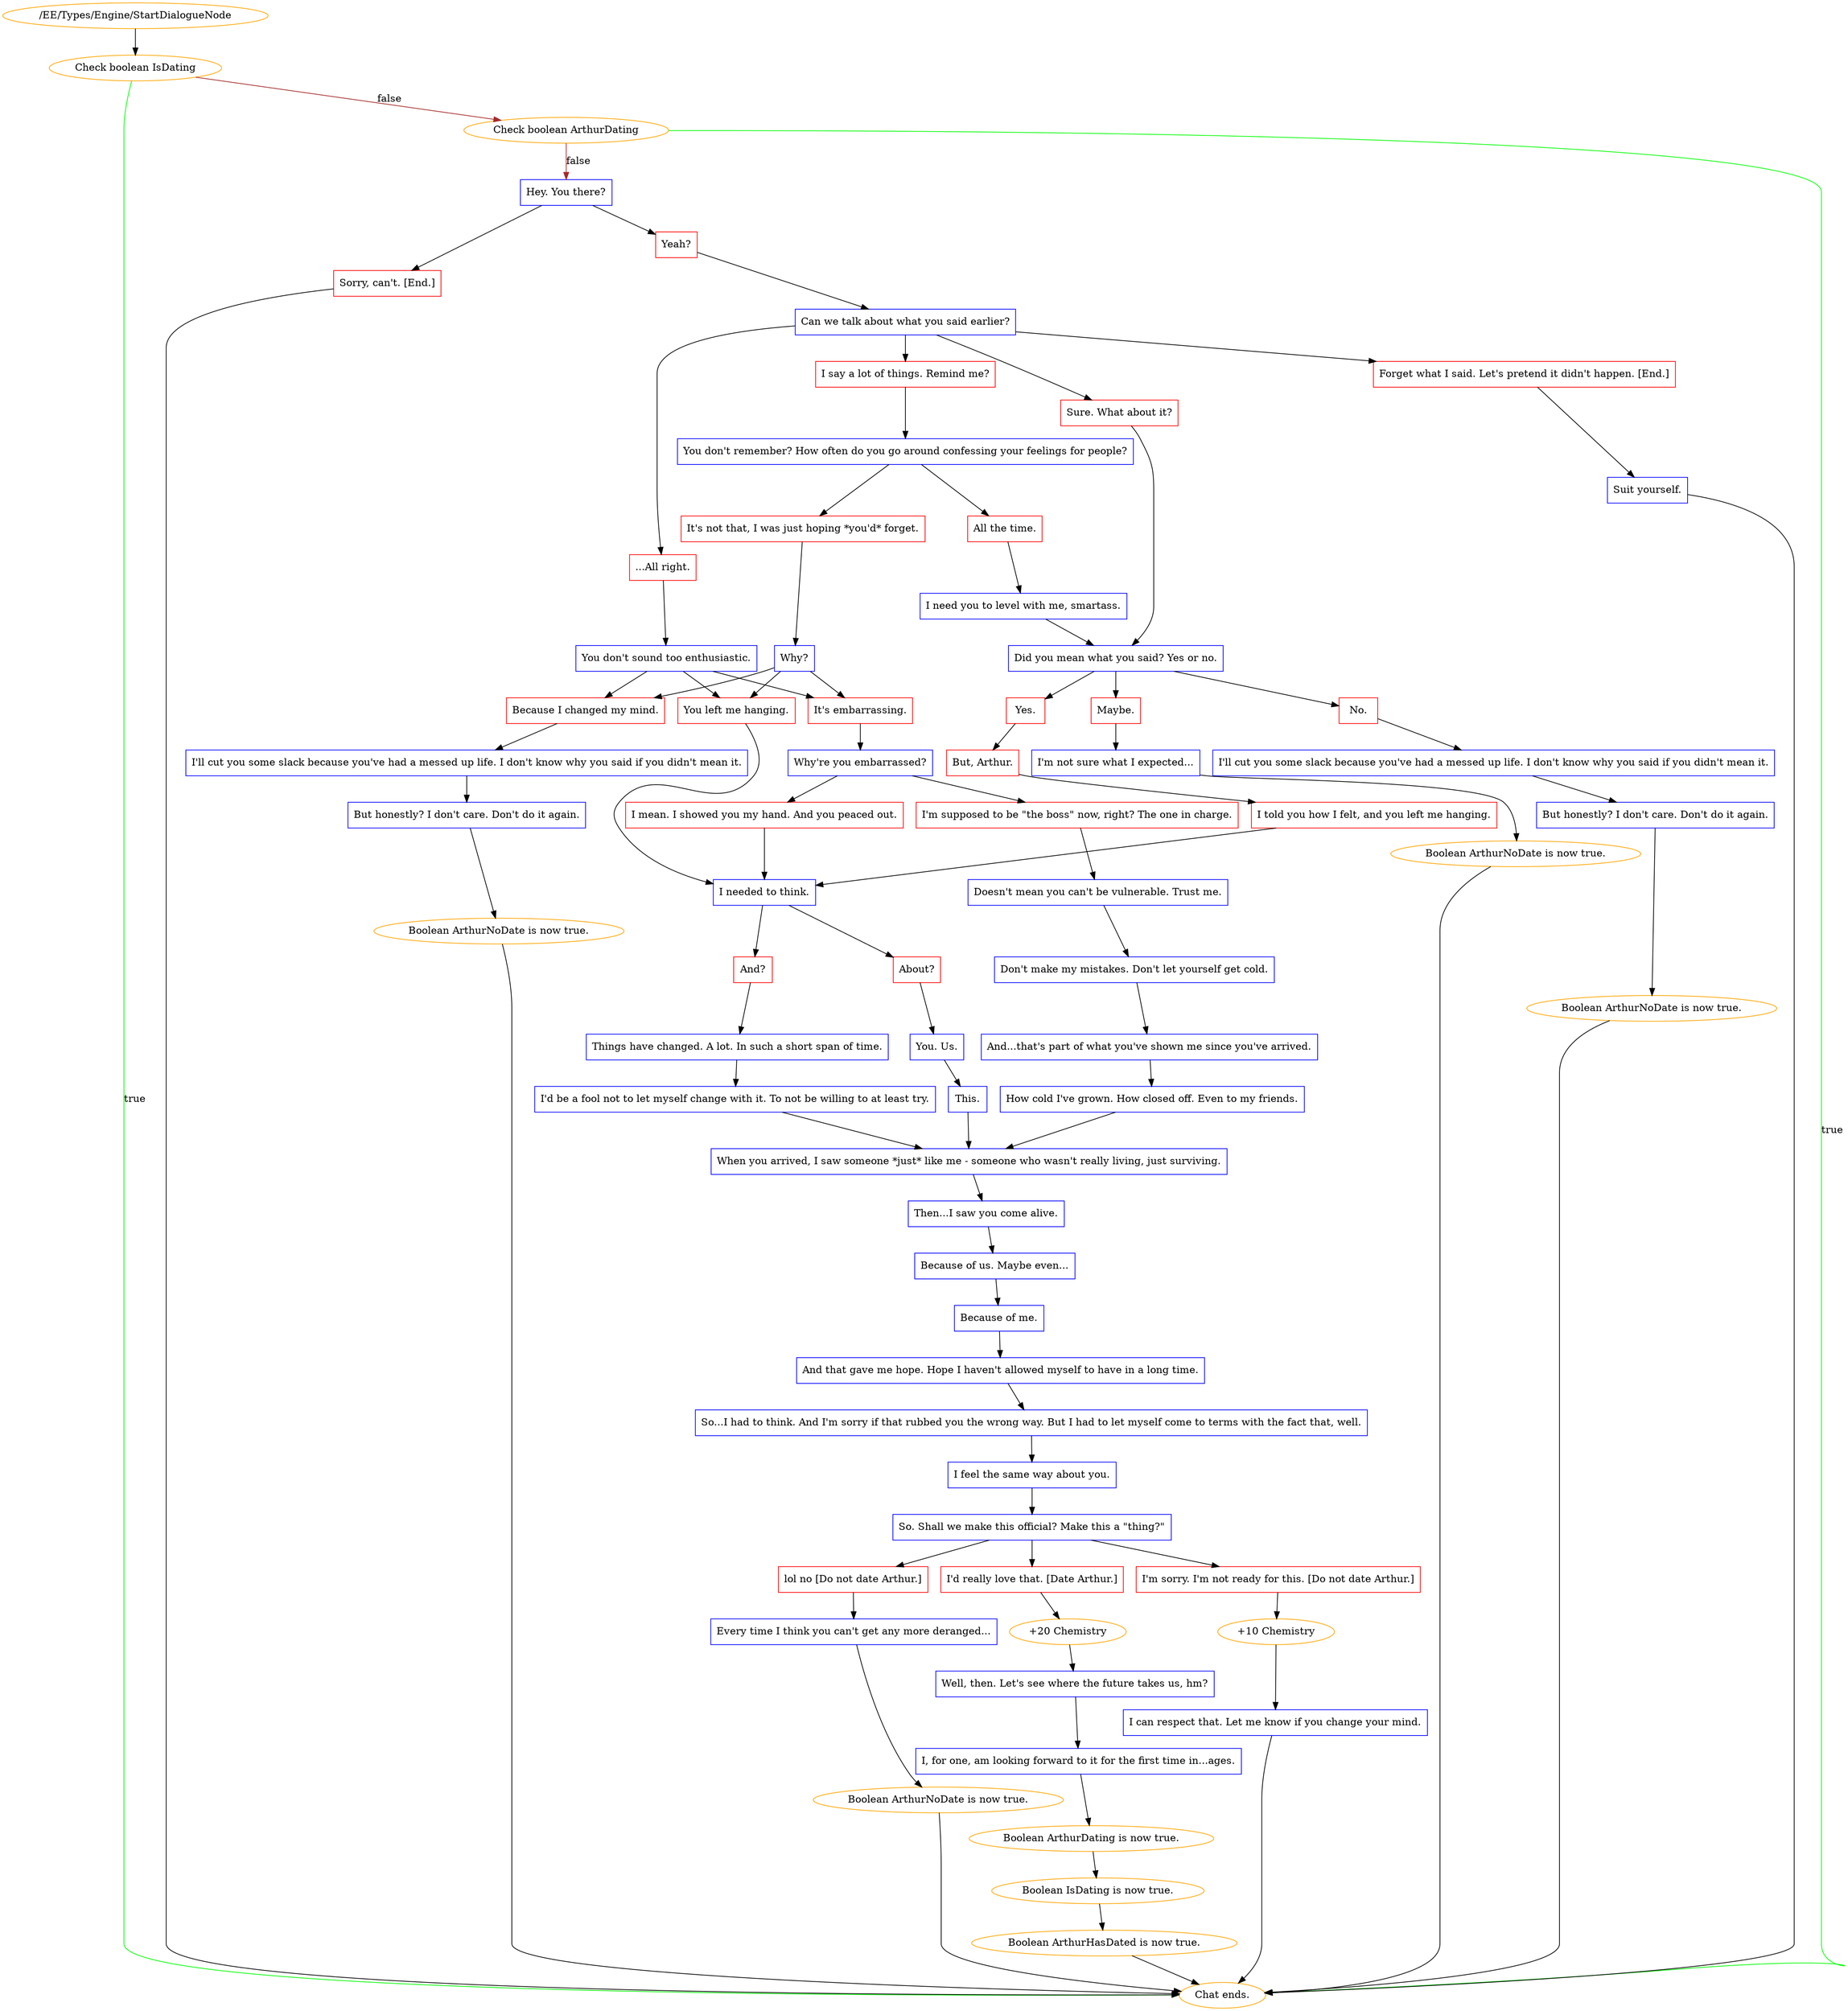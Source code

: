 digraph {
	2584 [label="/EE/Types/Engine/StartDialogueNode",color=orange];
		2584 -> 3218;
	3218 [label="Check boolean IsDating",color=orange];
		3218 -> "Chat ends." [label=true,color=green];
		3218 -> 2585 [label=false,color=brown];
	"Chat ends." [color=orange];
	2585 [label="Check boolean ArthurDating",color=orange];
		2585 -> "Chat ends." [label=true,color=green];
		2585 -> 2586 [label=false,color=brown];
	"Chat ends." [color=orange];
	2586 [label="Hey. You there?",shape=box,color=blue];
		2586 -> 2588;
		2586 -> 2589;
	2588 [label="Yeah?",shape=box,color=red];
		2588 -> 2591;
	2589 [label="Sorry, can't. [End.]",shape=box,color=red];
		2589 -> "Chat ends.";
	2591 [label="Can we talk about what you said earlier?",shape=box,color=blue];
		2591 -> 2593;
		2591 -> 2594;
		2591 -> 2595;
		2591 -> 2592;
	"Chat ends." [color=orange];
	2593 [label="...All right.",shape=box,color=red];
		2593 -> 2598;
	2594 [label="I say a lot of things. Remind me?",shape=box,color=red];
		2594 -> 2599;
	2595 [label="Sure. What about it?",shape=box,color=red];
		2595 -> 2604;
	2592 [label="Forget what I said. Let's pretend it didn't happen. [End.]",shape=box,color=red];
		2592 -> 2596;
	2598 [label="You don't sound too enthusiastic.",shape=box,color=blue];
		2598 -> 2618;
		2598 -> 2619;
		2598 -> 2620;
	2599 [label="You don't remember? How often do you go around confessing your feelings for people?",shape=box,color=blue];
		2599 -> 2600;
		2599 -> 2601;
	2604 [label="Did you mean what you said? Yes or no.",shape=box,color=blue];
		2604 -> 2605;
		2604 -> 2606;
		2604 -> 2607;
	2596 [label="Suit yourself.",shape=box,color=blue];
		2596 -> "Chat ends.";
	2618 [label="Because I changed my mind.",shape=box,color=red];
		2618 -> 2621;
	2619 [label="You left me hanging.",shape=box,color=red];
		2619 -> 2628;
	2620 [label="It's embarrassing.",shape=box,color=red];
		2620 -> 2617;
	2600 [label="It's not that, I was just hoping *you'd* forget.",shape=box,color=red];
		2600 -> 2602;
	2601 [label="All the time.",shape=box,color=red];
		2601 -> 2603;
	2605 [label="Yes.",shape=box,color=red];
		2605 -> 2610;
	2606 [label="No.",shape=box,color=red];
		2606 -> 2608;
	2607 [label="Maybe.",shape=box,color=red];
		2607 -> 2609;
	"Chat ends." [color=orange];
	2621 [label="I'll cut you some slack because you've had a messed up life. I don't know why you said if you didn't mean it.",shape=box,color=blue];
		2621 -> 2622;
	2628 [label="I needed to think.",shape=box,color=blue];
		2628 -> 2630;
		2628 -> 2631;
	2617 [label="Why're you embarrassed?",shape=box,color=blue];
		2617 -> 2625;
		2617 -> 2626;
	2602 [label="Why?",shape=box,color=blue];
		2602 -> 2618;
		2602 -> 2619;
		2602 -> 2620;
	2603 [label="I need you to level with me, smartass.",shape=box,color=blue];
		2603 -> 2604;
	2610 [label="But, Arthur.",shape=box,color=red];
		2610 -> 2611;
	2608 [label="I'll cut you some slack because you've had a messed up life. I don't know why you said if you didn't mean it.",shape=box,color=blue];
		2608 -> 2612;
	2609 [label="I'm not sure what I expected...",shape=box,color=blue];
		2609 -> 2613;
	2622 [label="But honestly? I don't care. Don't do it again.",shape=box,color=blue];
		2622 -> 2623;
	2630 [label="About?",shape=box,color=red];
		2630 -> 2634;
	2631 [label="And?",shape=box,color=red];
		2631 -> 2635;
	2625 [label="I'm supposed to be \"the boss\" now, right? The one in charge.",shape=box,color=red];
		2625 -> 2627;
	2626 [label="I mean. I showed you my hand. And you peaced out.",shape=box,color=red];
		2626 -> 2628;
	2611 [label="I told you how I felt, and you left me hanging.",shape=box,color=red];
		2611 -> 2628;
	2612 [label="But honestly? I don't care. Don't do it again.",shape=box,color=blue];
		2612 -> 2615;
	2613 [label="Boolean ArthurNoDate is now true.",color=orange];
		2613 -> "Chat ends.";
	2623 [label="Boolean ArthurNoDate is now true.",color=orange];
		2623 -> "Chat ends.";
	2634 [label="You. Us.",shape=box,color=blue];
		2634 -> 2636;
	2635 [label="Things have changed. A lot. In such a short span of time.",shape=box,color=blue];
		2635 -> 2637;
	2627 [label="Doesn't mean you can't be vulnerable. Trust me.",shape=box,color=blue];
		2627 -> 2629;
	2615 [label="Boolean ArthurNoDate is now true.",color=orange];
		2615 -> "Chat ends.";
	"Chat ends." [color=orange];
	"Chat ends." [color=orange];
	2636 [label="This.",shape=box,color=blue];
		2636 -> 2638;
	2637 [label="I'd be a fool not to let myself change with it. To not be willing to at least try.",shape=box,color=blue];
		2637 -> 2638;
	2629 [label="Don't make my mistakes. Don't let yourself get cold.",shape=box,color=blue];
		2629 -> 2632;
	"Chat ends." [color=orange];
	2638 [label="When you arrived, I saw someone *just* like me - someone who wasn't really living, just surviving.",shape=box,color=blue];
		2638 -> 2639;
	2632 [label="And...that's part of what you've shown me since you've arrived.",shape=box,color=blue];
		2632 -> 2633;
	2639 [label="Then...I saw you come alive.",shape=box,color=blue];
		2639 -> 2640;
	2633 [label="How cold I've grown. How closed off. Even to my friends.",shape=box,color=blue];
		2633 -> 2638;
	2640 [label="Because of us. Maybe even...",shape=box,color=blue];
		2640 -> 2641;
	2641 [label="Because of me.",shape=box,color=blue];
		2641 -> 2642;
	2642 [label="And that gave me hope. Hope I haven't allowed myself to have in a long time.",shape=box,color=blue];
		2642 -> 2643;
	2643 [label="So...I had to think. And I'm sorry if that rubbed you the wrong way. But I had to let myself come to terms with the fact that, well.",shape=box,color=blue];
		2643 -> 2645;
	2645 [label="I feel the same way about you.",shape=box,color=blue];
		2645 -> 2646;
	2646 [label="So. Shall we make this official? Make this a \"thing?\"",shape=box,color=blue];
		2646 -> 2644;
		2646 -> 2647;
		2646 -> 2648;
	2644 [label="I'd really love that. [Date Arthur.]",shape=box,color=red];
		2644 -> 2660;
	2647 [label="I'm sorry. I'm not ready for this. [Do not date Arthur.]",shape=box,color=red];
		2647 -> 2653;
	2648 [label="lol no [Do not date Arthur.]",shape=box,color=red];
		2648 -> 2651;
	2660 [label="+20 Chemistry",color=orange];
		2660 -> 2649;
	2653 [label="+10 Chemistry",color=orange];
		2653 -> 2650;
	2651 [label="Every time I think you can't get any more deranged...",shape=box,color=blue];
		2651 -> 2654;
	2649 [label="Well, then. Let's see where the future takes us, hm?",shape=box,color=blue];
		2649 -> 2652;
	2650 [label="I can respect that. Let me know if you change your mind.",shape=box,color=blue];
		2650 -> "Chat ends.";
	2654 [label="Boolean ArthurNoDate is now true.",color=orange];
		2654 -> "Chat ends.";
	2652 [label="I, for one, am looking forward to it for the first time in...ages.",shape=box,color=blue];
		2652 -> 2657;
	"Chat ends." [color=orange];
	"Chat ends." [color=orange];
	2657 [label="Boolean ArthurDating is now true.",color=orange];
		2657 -> 2658;
	2658 [label="Boolean IsDating is now true.",color=orange];
		2658 -> 2659;
	2659 [label="Boolean ArthurHasDated is now true.",color=orange];
		2659 -> "Chat ends.";
	"Chat ends." [color=orange];
}